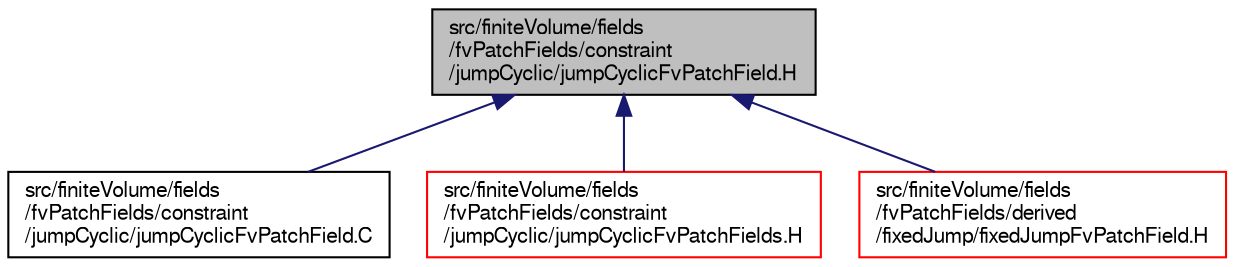 digraph "src/finiteVolume/fields/fvPatchFields/constraint/jumpCyclic/jumpCyclicFvPatchField.H"
{
  bgcolor="transparent";
  edge [fontname="FreeSans",fontsize="10",labelfontname="FreeSans",labelfontsize="10"];
  node [fontname="FreeSans",fontsize="10",shape=record];
  Node214 [label="src/finiteVolume/fields\l/fvPatchFields/constraint\l/jumpCyclic/jumpCyclicFvPatchField.H",height=0.2,width=0.4,color="black", fillcolor="grey75", style="filled", fontcolor="black"];
  Node214 -> Node215 [dir="back",color="midnightblue",fontsize="10",style="solid",fontname="FreeSans"];
  Node215 [label="src/finiteVolume/fields\l/fvPatchFields/constraint\l/jumpCyclic/jumpCyclicFvPatchField.C",height=0.2,width=0.4,color="black",URL="$a01628.html"];
  Node214 -> Node216 [dir="back",color="midnightblue",fontsize="10",style="solid",fontname="FreeSans"];
  Node216 [label="src/finiteVolume/fields\l/fvPatchFields/constraint\l/jumpCyclic/jumpCyclicFvPatchFields.H",height=0.2,width=0.4,color="red",URL="$a01637.html"];
  Node214 -> Node218 [dir="back",color="midnightblue",fontsize="10",style="solid",fontname="FreeSans"];
  Node218 [label="src/finiteVolume/fields\l/fvPatchFields/derived\l/fixedJump/fixedJumpFvPatchField.H",height=0.2,width=0.4,color="red",URL="$a01880.html"];
}
